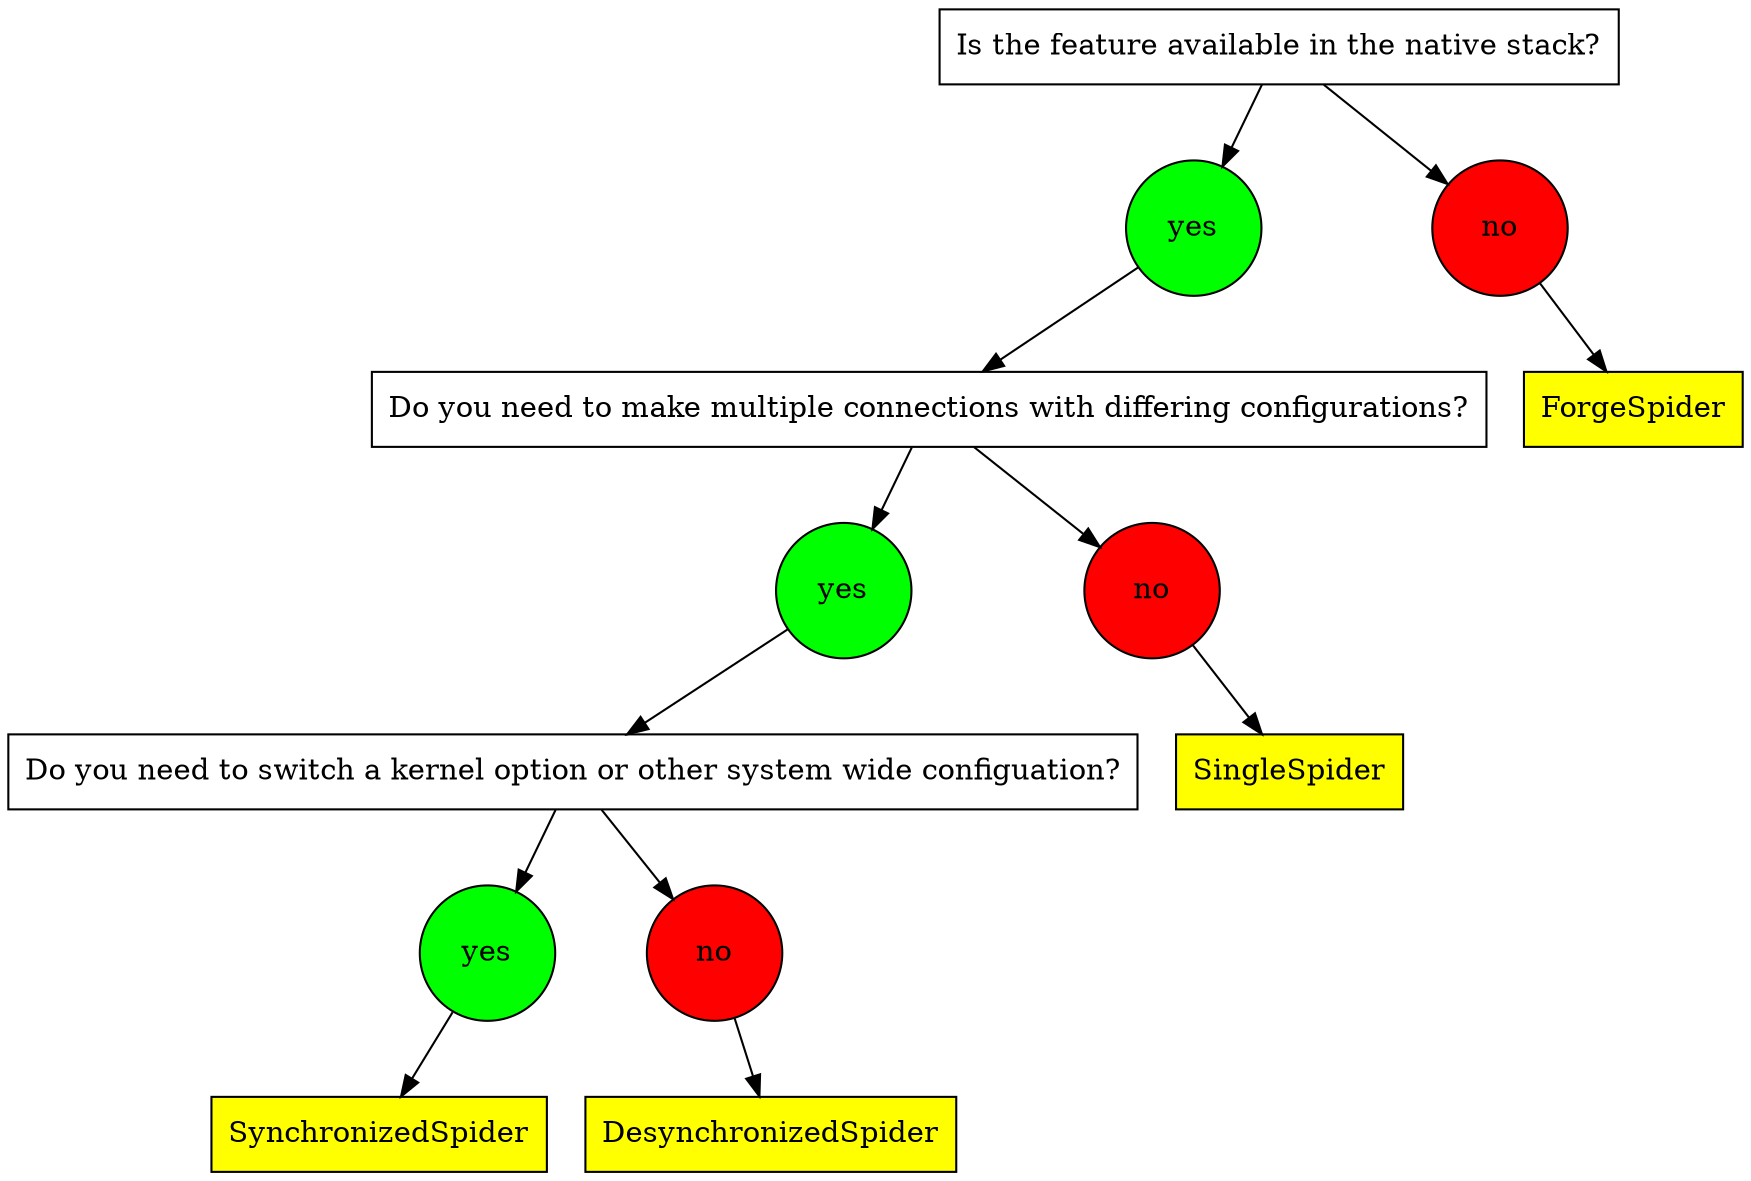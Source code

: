 digraph decide {

node [shape=record;]
nativestack [label="Is the feature available in the native stack?"];
configurable [label="Do you need to make multiple connections with differing configurations?"];
systemwide [label="Do you need to switch a kernel option or other system wide configuation?"];
node [shape=record;fillcolor="yellow"; style="filled"]
sync [label="SynchronizedSpider"];
desync [label="DesynchronizedSpider"];
forge [label="ForgeSpider"];
single [label="SingleSpider"];
node [shape=circle, fixedsize=true; width=0.9;label="yes";fillcolor="green";style="filled"];
yes1; yes2; yes3;
node [label="no";fillcolor="red"; style="filled"];
no1; no2; no3;

nativestack -> yes1 -> configurable;
nativestack -> no1 -> forge;
configurable -> yes2 -> systemwide;
configurable -> no2 -> single;
systemwide -> yes3 -> sync;
systemwide -> no3 -> desync;

}
